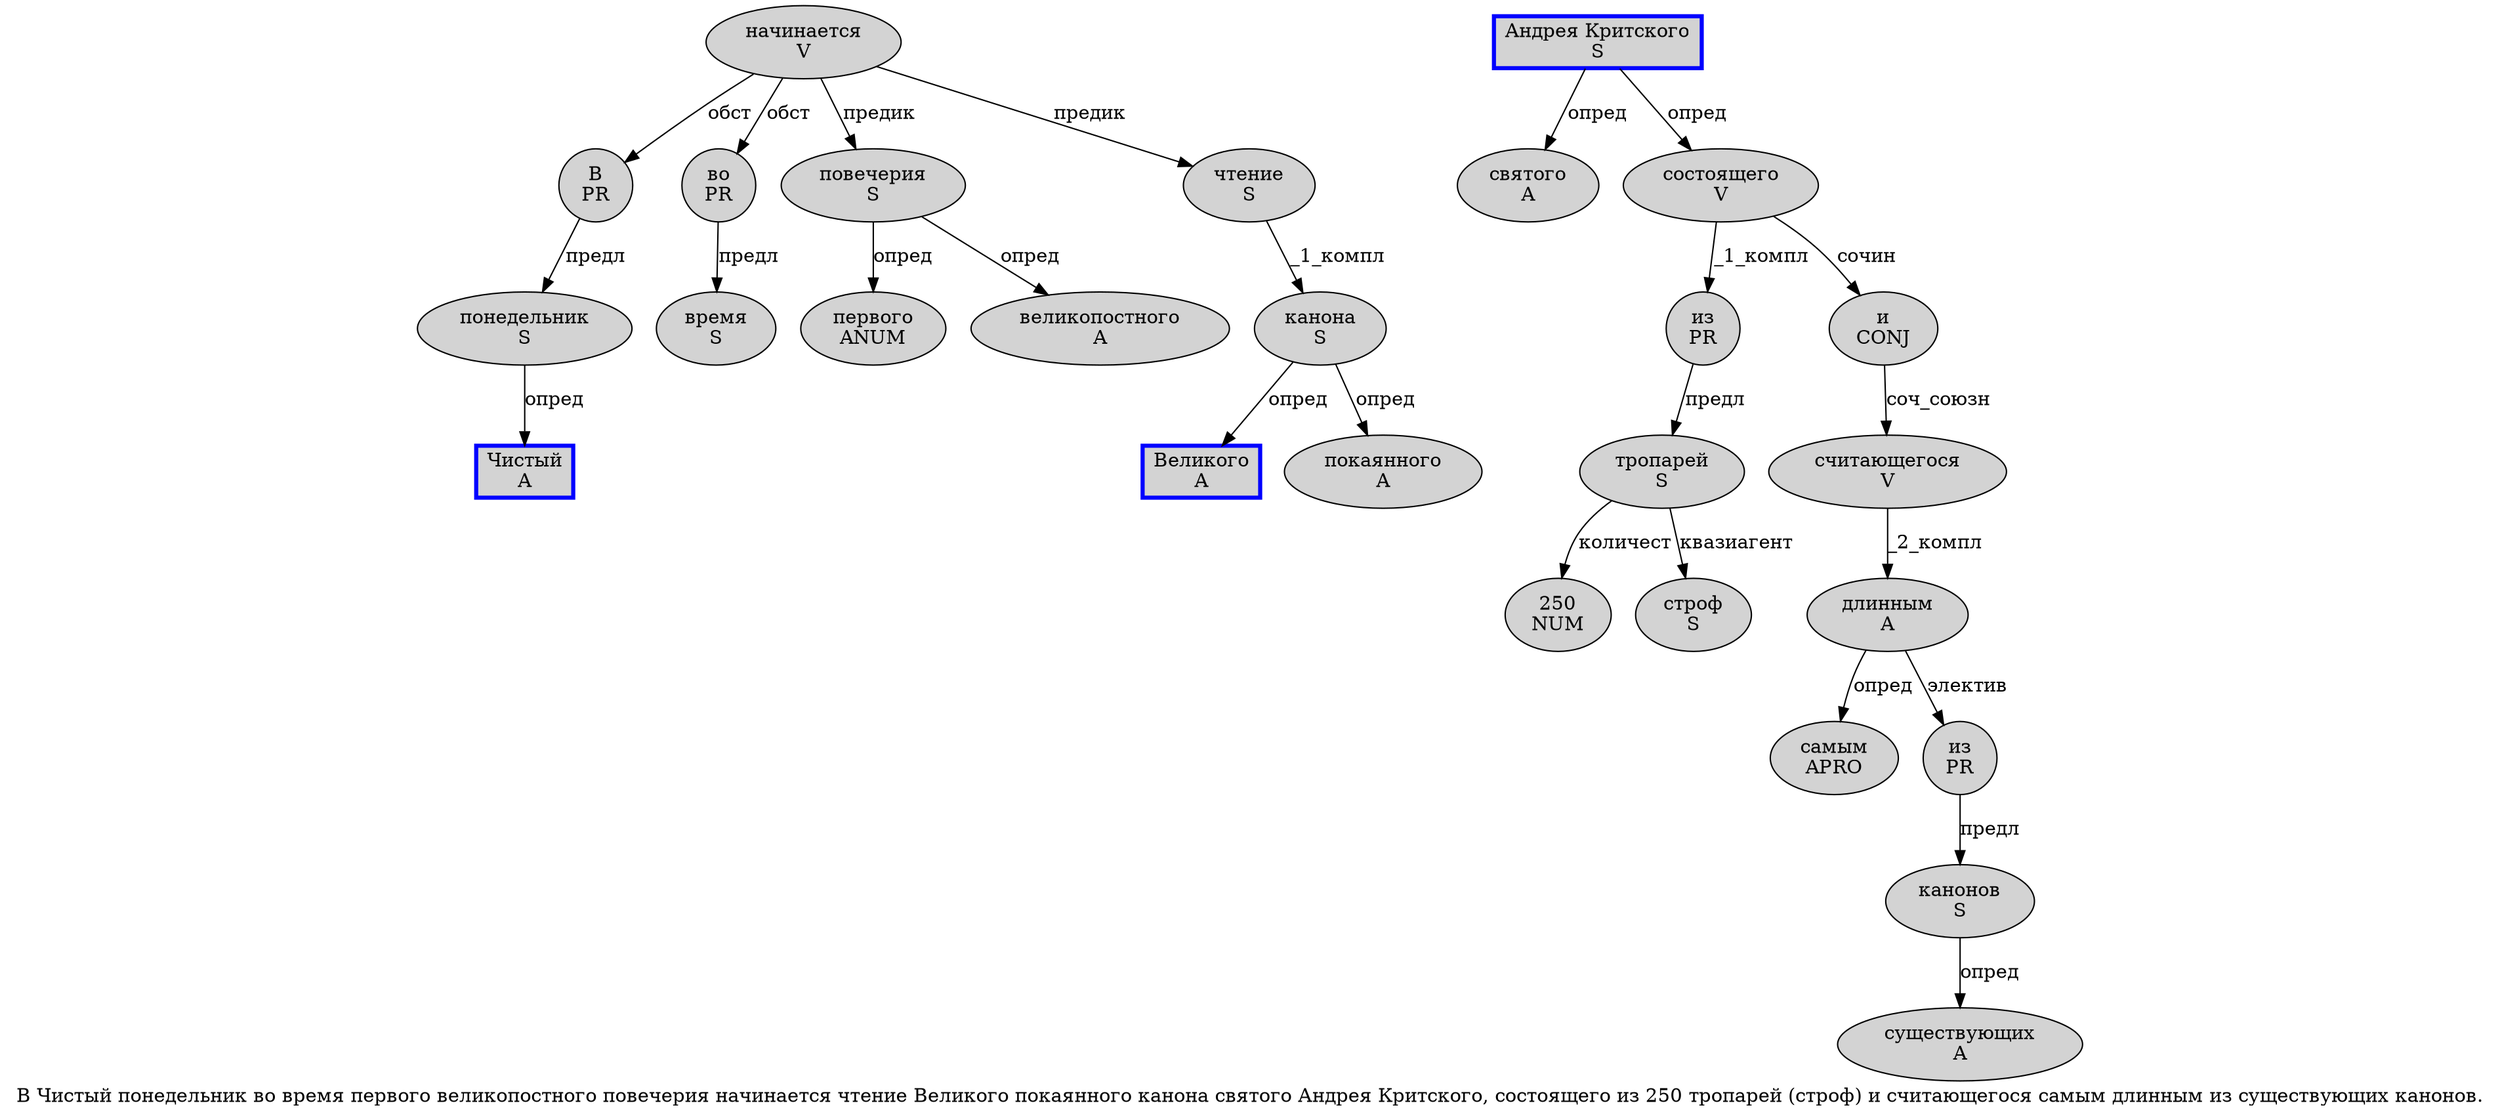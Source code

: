 digraph SENTENCE_1613 {
	graph [label="В Чистый понедельник во время первого великопостного повечерия начинается чтение Великого покаянного канона святого Андрея Критского, состоящего из 250 тропарей (строф) и считающегося самым длинным из существующих канонов."]
	node [style=filled]
		0 [label="В
PR" color="" fillcolor=lightgray penwidth=1 shape=ellipse]
		1 [label="Чистый
A" color=blue fillcolor=lightgray penwidth=3 shape=box]
		2 [label="понедельник
S" color="" fillcolor=lightgray penwidth=1 shape=ellipse]
		3 [label="во
PR" color="" fillcolor=lightgray penwidth=1 shape=ellipse]
		4 [label="время
S" color="" fillcolor=lightgray penwidth=1 shape=ellipse]
		5 [label="первого
ANUM" color="" fillcolor=lightgray penwidth=1 shape=ellipse]
		6 [label="великопостного
A" color="" fillcolor=lightgray penwidth=1 shape=ellipse]
		7 [label="повечерия
S" color="" fillcolor=lightgray penwidth=1 shape=ellipse]
		8 [label="начинается
V" color="" fillcolor=lightgray penwidth=1 shape=ellipse]
		9 [label="чтение
S" color="" fillcolor=lightgray penwidth=1 shape=ellipse]
		10 [label="Великого
A" color=blue fillcolor=lightgray penwidth=3 shape=box]
		11 [label="покаянного
A" color="" fillcolor=lightgray penwidth=1 shape=ellipse]
		12 [label="канона
S" color="" fillcolor=lightgray penwidth=1 shape=ellipse]
		13 [label="святого
A" color="" fillcolor=lightgray penwidth=1 shape=ellipse]
		14 [label="Андрея Критского
S" color=blue fillcolor=lightgray penwidth=3 shape=box]
		16 [label="состоящего
V" color="" fillcolor=lightgray penwidth=1 shape=ellipse]
		17 [label="из
PR" color="" fillcolor=lightgray penwidth=1 shape=ellipse]
		18 [label="250
NUM" color="" fillcolor=lightgray penwidth=1 shape=ellipse]
		19 [label="тропарей
S" color="" fillcolor=lightgray penwidth=1 shape=ellipse]
		21 [label="строф
S" color="" fillcolor=lightgray penwidth=1 shape=ellipse]
		23 [label="и
CONJ" color="" fillcolor=lightgray penwidth=1 shape=ellipse]
		24 [label="считающегося
V" color="" fillcolor=lightgray penwidth=1 shape=ellipse]
		25 [label="самым
APRO" color="" fillcolor=lightgray penwidth=1 shape=ellipse]
		26 [label="длинным
A" color="" fillcolor=lightgray penwidth=1 shape=ellipse]
		27 [label="из
PR" color="" fillcolor=lightgray penwidth=1 shape=ellipse]
		28 [label="существующих
A" color="" fillcolor=lightgray penwidth=1 shape=ellipse]
		29 [label="канонов
S" color="" fillcolor=lightgray penwidth=1 shape=ellipse]
			9 -> 12 [label="_1_компл"]
			16 -> 17 [label="_1_компл"]
			16 -> 23 [label="сочин"]
			27 -> 29 [label="предл"]
			3 -> 4 [label="предл"]
			26 -> 25 [label="опред"]
			26 -> 27 [label="электив"]
			23 -> 24 [label="соч_союзн"]
			14 -> 13 [label="опред"]
			14 -> 16 [label="опред"]
			24 -> 26 [label="_2_компл"]
			19 -> 18 [label="количест"]
			19 -> 21 [label="квазиагент"]
			17 -> 19 [label="предл"]
			7 -> 5 [label="опред"]
			7 -> 6 [label="опред"]
			29 -> 28 [label="опред"]
			8 -> 0 [label="обст"]
			8 -> 3 [label="обст"]
			8 -> 7 [label="предик"]
			8 -> 9 [label="предик"]
			0 -> 2 [label="предл"]
			12 -> 10 [label="опред"]
			12 -> 11 [label="опред"]
			2 -> 1 [label="опред"]
}